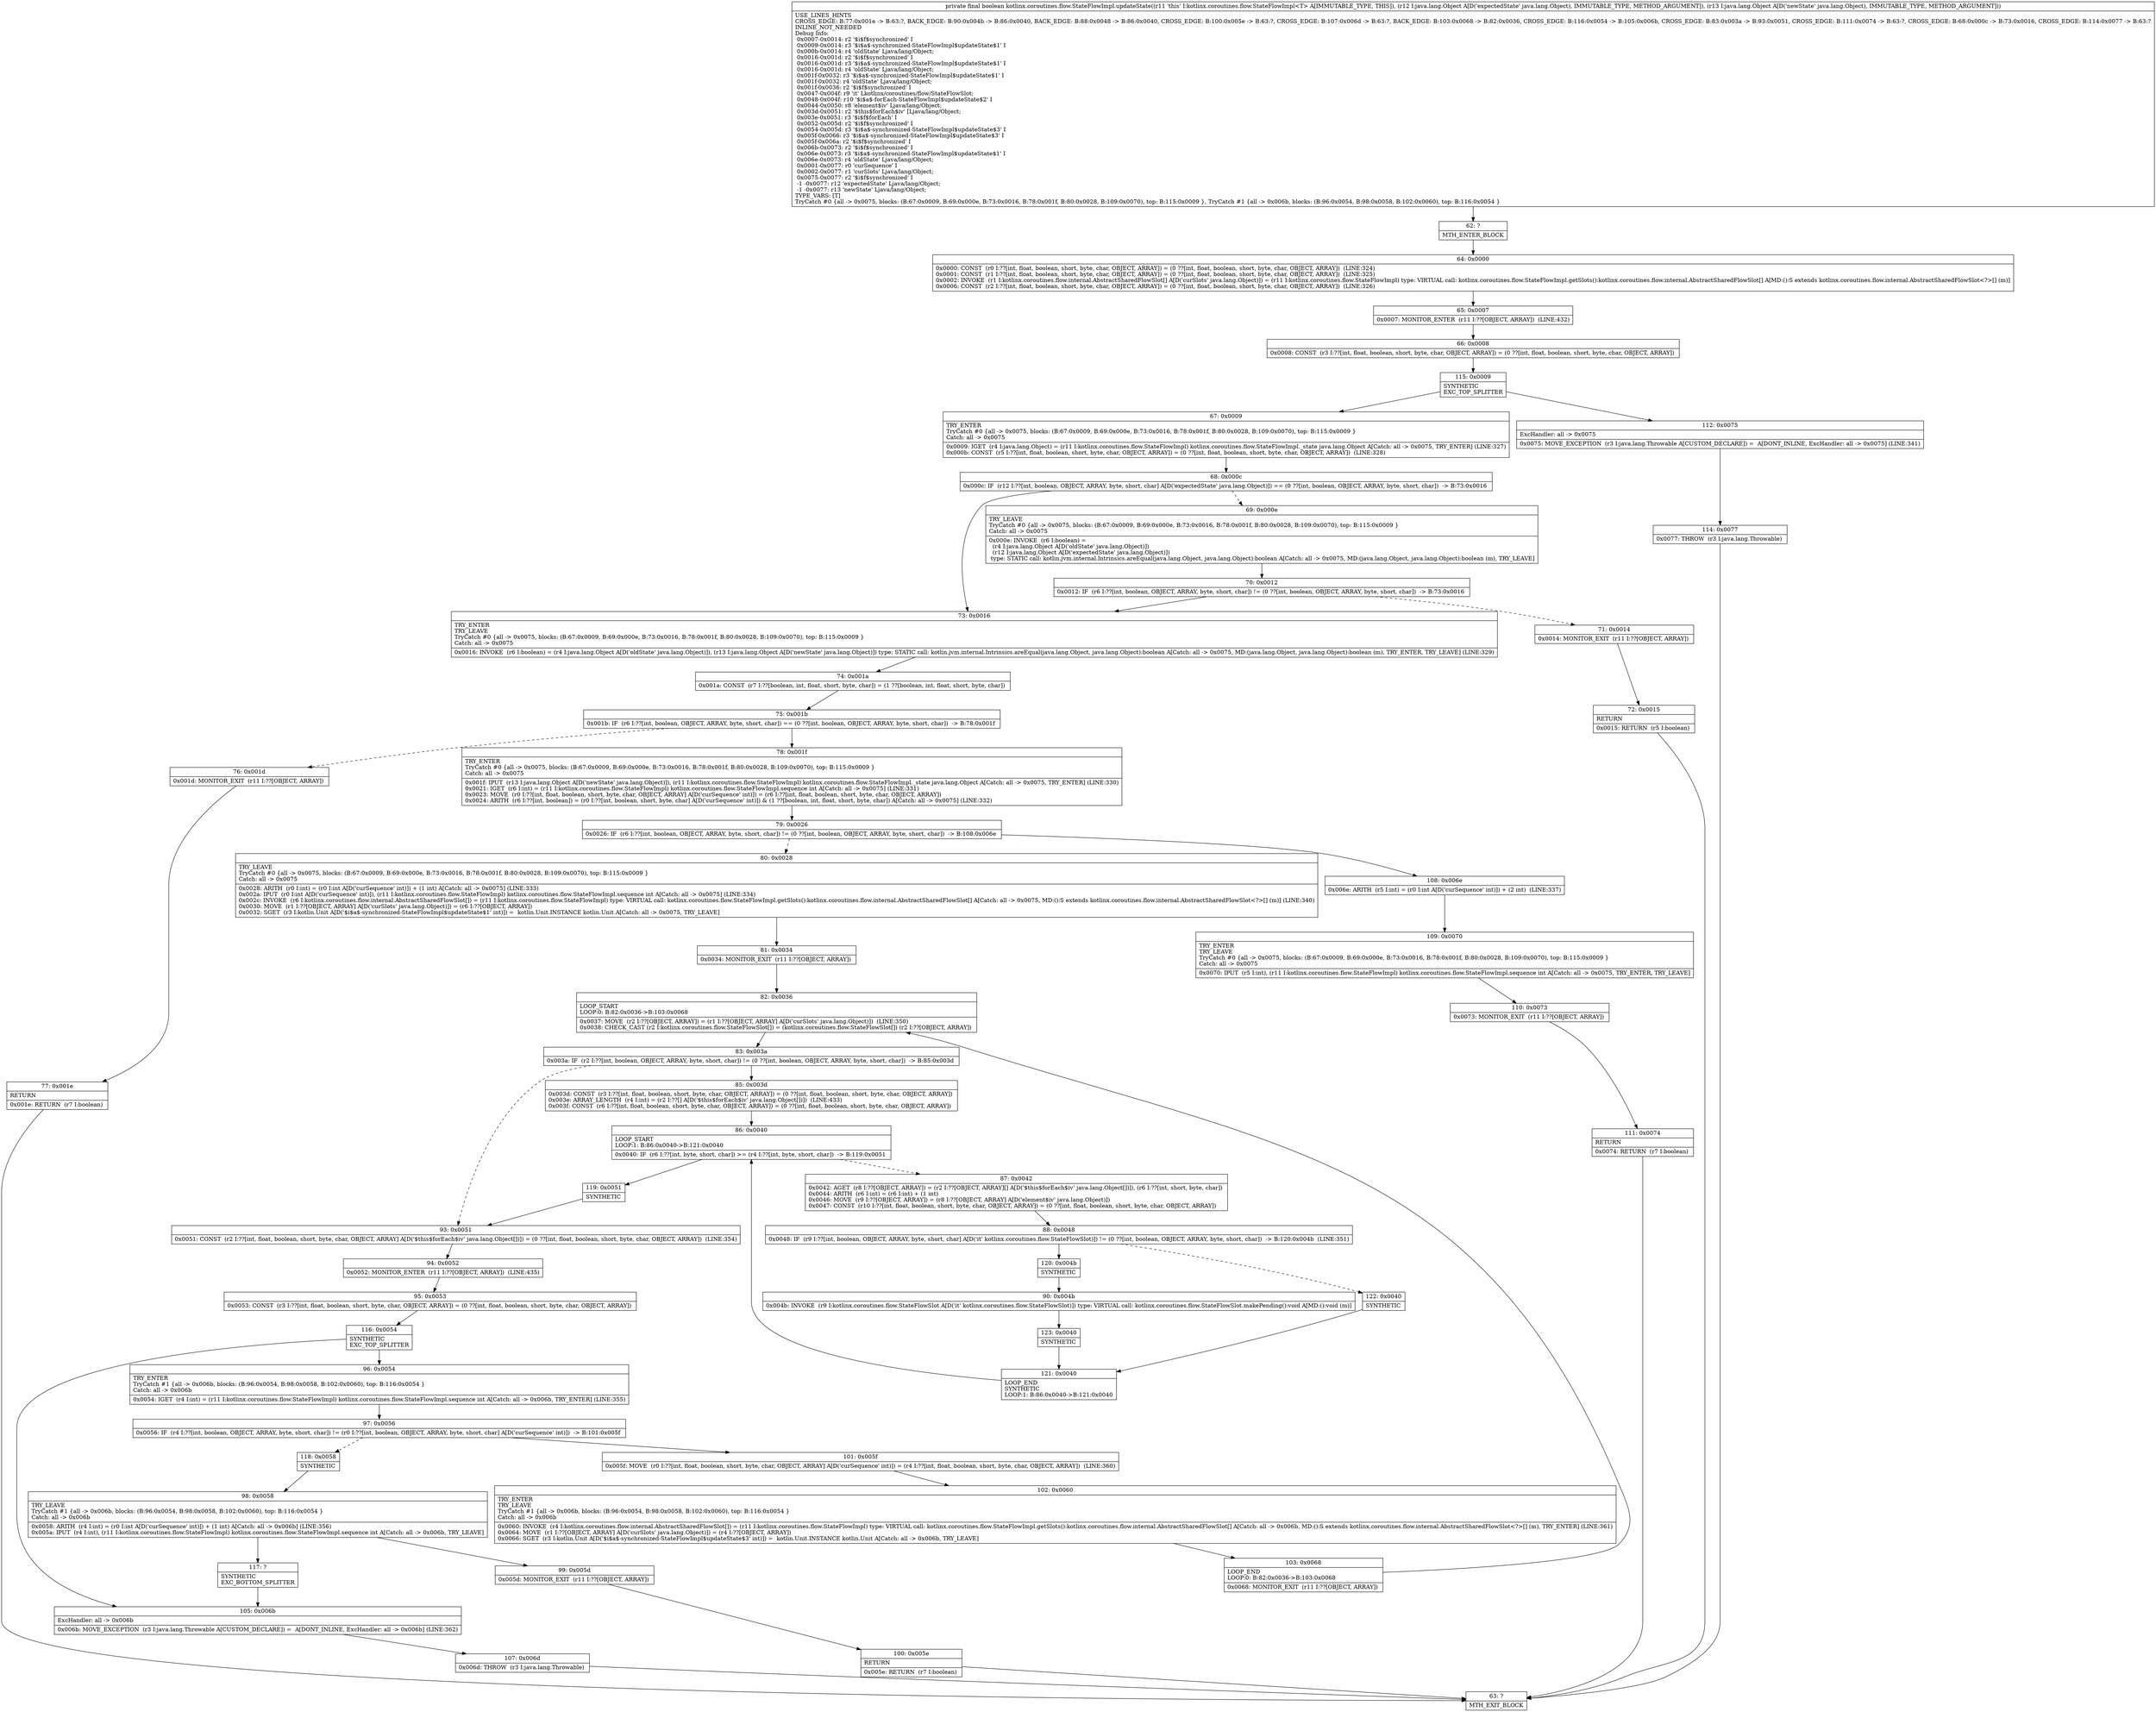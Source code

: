 digraph "CFG forkotlinx.coroutines.flow.StateFlowImpl.updateState(Ljava\/lang\/Object;Ljava\/lang\/Object;)Z" {
Node_62 [shape=record,label="{62\:\ ?|MTH_ENTER_BLOCK\l}"];
Node_64 [shape=record,label="{64\:\ 0x0000|0x0000: CONST  (r0 I:??[int, float, boolean, short, byte, char, OBJECT, ARRAY]) = (0 ??[int, float, boolean, short, byte, char, OBJECT, ARRAY])  (LINE:324)\l0x0001: CONST  (r1 I:??[int, float, boolean, short, byte, char, OBJECT, ARRAY]) = (0 ??[int, float, boolean, short, byte, char, OBJECT, ARRAY])  (LINE:325)\l0x0002: INVOKE  (r1 I:kotlinx.coroutines.flow.internal.AbstractSharedFlowSlot[] A[D('curSlots' java.lang.Object)]) = (r11 I:kotlinx.coroutines.flow.StateFlowImpl) type: VIRTUAL call: kotlinx.coroutines.flow.StateFlowImpl.getSlots():kotlinx.coroutines.flow.internal.AbstractSharedFlowSlot[] A[MD:():S extends kotlinx.coroutines.flow.internal.AbstractSharedFlowSlot\<?\>[] (m)]\l0x0006: CONST  (r2 I:??[int, float, boolean, short, byte, char, OBJECT, ARRAY]) = (0 ??[int, float, boolean, short, byte, char, OBJECT, ARRAY])  (LINE:326)\l}"];
Node_65 [shape=record,label="{65\:\ 0x0007|0x0007: MONITOR_ENTER  (r11 I:??[OBJECT, ARRAY])  (LINE:432)\l}"];
Node_66 [shape=record,label="{66\:\ 0x0008|0x0008: CONST  (r3 I:??[int, float, boolean, short, byte, char, OBJECT, ARRAY]) = (0 ??[int, float, boolean, short, byte, char, OBJECT, ARRAY]) \l}"];
Node_115 [shape=record,label="{115\:\ 0x0009|SYNTHETIC\lEXC_TOP_SPLITTER\l}"];
Node_67 [shape=record,label="{67\:\ 0x0009|TRY_ENTER\lTryCatch #0 \{all \-\> 0x0075, blocks: (B:67:0x0009, B:69:0x000e, B:73:0x0016, B:78:0x001f, B:80:0x0028, B:109:0x0070), top: B:115:0x0009 \}\lCatch: all \-\> 0x0075\l|0x0009: IGET  (r4 I:java.lang.Object) = (r11 I:kotlinx.coroutines.flow.StateFlowImpl) kotlinx.coroutines.flow.StateFlowImpl._state java.lang.Object A[Catch: all \-\> 0x0075, TRY_ENTER] (LINE:327)\l0x000b: CONST  (r5 I:??[int, float, boolean, short, byte, char, OBJECT, ARRAY]) = (0 ??[int, float, boolean, short, byte, char, OBJECT, ARRAY])  (LINE:328)\l}"];
Node_68 [shape=record,label="{68\:\ 0x000c|0x000c: IF  (r12 I:??[int, boolean, OBJECT, ARRAY, byte, short, char] A[D('expectedState' java.lang.Object)]) == (0 ??[int, boolean, OBJECT, ARRAY, byte, short, char])  \-\> B:73:0x0016 \l}"];
Node_69 [shape=record,label="{69\:\ 0x000e|TRY_LEAVE\lTryCatch #0 \{all \-\> 0x0075, blocks: (B:67:0x0009, B:69:0x000e, B:73:0x0016, B:78:0x001f, B:80:0x0028, B:109:0x0070), top: B:115:0x0009 \}\lCatch: all \-\> 0x0075\l|0x000e: INVOKE  (r6 I:boolean) = \l  (r4 I:java.lang.Object A[D('oldState' java.lang.Object)])\l  (r12 I:java.lang.Object A[D('expectedState' java.lang.Object)])\l type: STATIC call: kotlin.jvm.internal.Intrinsics.areEqual(java.lang.Object, java.lang.Object):boolean A[Catch: all \-\> 0x0075, MD:(java.lang.Object, java.lang.Object):boolean (m), TRY_LEAVE]\l}"];
Node_70 [shape=record,label="{70\:\ 0x0012|0x0012: IF  (r6 I:??[int, boolean, OBJECT, ARRAY, byte, short, char]) != (0 ??[int, boolean, OBJECT, ARRAY, byte, short, char])  \-\> B:73:0x0016 \l}"];
Node_71 [shape=record,label="{71\:\ 0x0014|0x0014: MONITOR_EXIT  (r11 I:??[OBJECT, ARRAY]) \l}"];
Node_72 [shape=record,label="{72\:\ 0x0015|RETURN\l|0x0015: RETURN  (r5 I:boolean) \l}"];
Node_63 [shape=record,label="{63\:\ ?|MTH_EXIT_BLOCK\l}"];
Node_73 [shape=record,label="{73\:\ 0x0016|TRY_ENTER\lTRY_LEAVE\lTryCatch #0 \{all \-\> 0x0075, blocks: (B:67:0x0009, B:69:0x000e, B:73:0x0016, B:78:0x001f, B:80:0x0028, B:109:0x0070), top: B:115:0x0009 \}\lCatch: all \-\> 0x0075\l|0x0016: INVOKE  (r6 I:boolean) = (r4 I:java.lang.Object A[D('oldState' java.lang.Object)]), (r13 I:java.lang.Object A[D('newState' java.lang.Object)]) type: STATIC call: kotlin.jvm.internal.Intrinsics.areEqual(java.lang.Object, java.lang.Object):boolean A[Catch: all \-\> 0x0075, MD:(java.lang.Object, java.lang.Object):boolean (m), TRY_ENTER, TRY_LEAVE] (LINE:329)\l}"];
Node_74 [shape=record,label="{74\:\ 0x001a|0x001a: CONST  (r7 I:??[boolean, int, float, short, byte, char]) = (1 ??[boolean, int, float, short, byte, char]) \l}"];
Node_75 [shape=record,label="{75\:\ 0x001b|0x001b: IF  (r6 I:??[int, boolean, OBJECT, ARRAY, byte, short, char]) == (0 ??[int, boolean, OBJECT, ARRAY, byte, short, char])  \-\> B:78:0x001f \l}"];
Node_76 [shape=record,label="{76\:\ 0x001d|0x001d: MONITOR_EXIT  (r11 I:??[OBJECT, ARRAY]) \l}"];
Node_77 [shape=record,label="{77\:\ 0x001e|RETURN\l|0x001e: RETURN  (r7 I:boolean) \l}"];
Node_78 [shape=record,label="{78\:\ 0x001f|TRY_ENTER\lTryCatch #0 \{all \-\> 0x0075, blocks: (B:67:0x0009, B:69:0x000e, B:73:0x0016, B:78:0x001f, B:80:0x0028, B:109:0x0070), top: B:115:0x0009 \}\lCatch: all \-\> 0x0075\l|0x001f: IPUT  (r13 I:java.lang.Object A[D('newState' java.lang.Object)]), (r11 I:kotlinx.coroutines.flow.StateFlowImpl) kotlinx.coroutines.flow.StateFlowImpl._state java.lang.Object A[Catch: all \-\> 0x0075, TRY_ENTER] (LINE:330)\l0x0021: IGET  (r6 I:int) = (r11 I:kotlinx.coroutines.flow.StateFlowImpl) kotlinx.coroutines.flow.StateFlowImpl.sequence int A[Catch: all \-\> 0x0075] (LINE:331)\l0x0023: MOVE  (r0 I:??[int, float, boolean, short, byte, char, OBJECT, ARRAY] A[D('curSequence' int)]) = (r6 I:??[int, float, boolean, short, byte, char, OBJECT, ARRAY]) \l0x0024: ARITH  (r6 I:??[int, boolean]) = (r0 I:??[int, boolean, short, byte, char] A[D('curSequence' int)]) & (1 ??[boolean, int, float, short, byte, char]) A[Catch: all \-\> 0x0075] (LINE:332)\l}"];
Node_79 [shape=record,label="{79\:\ 0x0026|0x0026: IF  (r6 I:??[int, boolean, OBJECT, ARRAY, byte, short, char]) != (0 ??[int, boolean, OBJECT, ARRAY, byte, short, char])  \-\> B:108:0x006e \l}"];
Node_80 [shape=record,label="{80\:\ 0x0028|TRY_LEAVE\lTryCatch #0 \{all \-\> 0x0075, blocks: (B:67:0x0009, B:69:0x000e, B:73:0x0016, B:78:0x001f, B:80:0x0028, B:109:0x0070), top: B:115:0x0009 \}\lCatch: all \-\> 0x0075\l|0x0028: ARITH  (r0 I:int) = (r0 I:int A[D('curSequence' int)]) + (1 int) A[Catch: all \-\> 0x0075] (LINE:333)\l0x002a: IPUT  (r0 I:int A[D('curSequence' int)]), (r11 I:kotlinx.coroutines.flow.StateFlowImpl) kotlinx.coroutines.flow.StateFlowImpl.sequence int A[Catch: all \-\> 0x0075] (LINE:334)\l0x002c: INVOKE  (r6 I:kotlinx.coroutines.flow.internal.AbstractSharedFlowSlot[]) = (r11 I:kotlinx.coroutines.flow.StateFlowImpl) type: VIRTUAL call: kotlinx.coroutines.flow.StateFlowImpl.getSlots():kotlinx.coroutines.flow.internal.AbstractSharedFlowSlot[] A[Catch: all \-\> 0x0075, MD:():S extends kotlinx.coroutines.flow.internal.AbstractSharedFlowSlot\<?\>[] (m)] (LINE:340)\l0x0030: MOVE  (r1 I:??[OBJECT, ARRAY] A[D('curSlots' java.lang.Object)]) = (r6 I:??[OBJECT, ARRAY]) \l0x0032: SGET  (r3 I:kotlin.Unit A[D('$i$a$\-synchronized\-StateFlowImpl$updateState$1' int)]) =  kotlin.Unit.INSTANCE kotlin.Unit A[Catch: all \-\> 0x0075, TRY_LEAVE]\l}"];
Node_81 [shape=record,label="{81\:\ 0x0034|0x0034: MONITOR_EXIT  (r11 I:??[OBJECT, ARRAY]) \l}"];
Node_82 [shape=record,label="{82\:\ 0x0036|LOOP_START\lLOOP:0: B:82:0x0036\-\>B:103:0x0068\l|0x0037: MOVE  (r2 I:??[OBJECT, ARRAY]) = (r1 I:??[OBJECT, ARRAY] A[D('curSlots' java.lang.Object)])  (LINE:350)\l0x0038: CHECK_CAST (r2 I:kotlinx.coroutines.flow.StateFlowSlot[]) = (kotlinx.coroutines.flow.StateFlowSlot[]) (r2 I:??[OBJECT, ARRAY]) \l}"];
Node_83 [shape=record,label="{83\:\ 0x003a|0x003a: IF  (r2 I:??[int, boolean, OBJECT, ARRAY, byte, short, char]) != (0 ??[int, boolean, OBJECT, ARRAY, byte, short, char])  \-\> B:85:0x003d \l}"];
Node_85 [shape=record,label="{85\:\ 0x003d|0x003d: CONST  (r3 I:??[int, float, boolean, short, byte, char, OBJECT, ARRAY]) = (0 ??[int, float, boolean, short, byte, char, OBJECT, ARRAY]) \l0x003e: ARRAY_LENGTH  (r4 I:int) = (r2 I:??[] A[D('$this$forEach$iv' java.lang.Object[])])  (LINE:433)\l0x003f: CONST  (r6 I:??[int, float, boolean, short, byte, char, OBJECT, ARRAY]) = (0 ??[int, float, boolean, short, byte, char, OBJECT, ARRAY]) \l}"];
Node_86 [shape=record,label="{86\:\ 0x0040|LOOP_START\lLOOP:1: B:86:0x0040\-\>B:121:0x0040\l|0x0040: IF  (r6 I:??[int, byte, short, char]) \>= (r4 I:??[int, byte, short, char])  \-\> B:119:0x0051 \l}"];
Node_87 [shape=record,label="{87\:\ 0x0042|0x0042: AGET  (r8 I:??[OBJECT, ARRAY]) = (r2 I:??[OBJECT, ARRAY][] A[D('$this$forEach$iv' java.lang.Object[])]), (r6 I:??[int, short, byte, char]) \l0x0044: ARITH  (r6 I:int) = (r6 I:int) + (1 int) \l0x0046: MOVE  (r9 I:??[OBJECT, ARRAY]) = (r8 I:??[OBJECT, ARRAY] A[D('element$iv' java.lang.Object)]) \l0x0047: CONST  (r10 I:??[int, float, boolean, short, byte, char, OBJECT, ARRAY]) = (0 ??[int, float, boolean, short, byte, char, OBJECT, ARRAY]) \l}"];
Node_88 [shape=record,label="{88\:\ 0x0048|0x0048: IF  (r9 I:??[int, boolean, OBJECT, ARRAY, byte, short, char] A[D('it' kotlinx.coroutines.flow.StateFlowSlot)]) != (0 ??[int, boolean, OBJECT, ARRAY, byte, short, char])  \-\> B:120:0x004b  (LINE:351)\l}"];
Node_120 [shape=record,label="{120\:\ 0x004b|SYNTHETIC\l}"];
Node_90 [shape=record,label="{90\:\ 0x004b|0x004b: INVOKE  (r9 I:kotlinx.coroutines.flow.StateFlowSlot A[D('it' kotlinx.coroutines.flow.StateFlowSlot)]) type: VIRTUAL call: kotlinx.coroutines.flow.StateFlowSlot.makePending():void A[MD:():void (m)]\l}"];
Node_123 [shape=record,label="{123\:\ 0x0040|SYNTHETIC\l}"];
Node_121 [shape=record,label="{121\:\ 0x0040|LOOP_END\lSYNTHETIC\lLOOP:1: B:86:0x0040\-\>B:121:0x0040\l}"];
Node_122 [shape=record,label="{122\:\ 0x0040|SYNTHETIC\l}"];
Node_119 [shape=record,label="{119\:\ 0x0051|SYNTHETIC\l}"];
Node_93 [shape=record,label="{93\:\ 0x0051|0x0051: CONST  (r2 I:??[int, float, boolean, short, byte, char, OBJECT, ARRAY] A[D('$this$forEach$iv' java.lang.Object[])]) = (0 ??[int, float, boolean, short, byte, char, OBJECT, ARRAY])  (LINE:354)\l}"];
Node_94 [shape=record,label="{94\:\ 0x0052|0x0052: MONITOR_ENTER  (r11 I:??[OBJECT, ARRAY])  (LINE:435)\l}"];
Node_95 [shape=record,label="{95\:\ 0x0053|0x0053: CONST  (r3 I:??[int, float, boolean, short, byte, char, OBJECT, ARRAY]) = (0 ??[int, float, boolean, short, byte, char, OBJECT, ARRAY]) \l}"];
Node_116 [shape=record,label="{116\:\ 0x0054|SYNTHETIC\lEXC_TOP_SPLITTER\l}"];
Node_96 [shape=record,label="{96\:\ 0x0054|TRY_ENTER\lTryCatch #1 \{all \-\> 0x006b, blocks: (B:96:0x0054, B:98:0x0058, B:102:0x0060), top: B:116:0x0054 \}\lCatch: all \-\> 0x006b\l|0x0054: IGET  (r4 I:int) = (r11 I:kotlinx.coroutines.flow.StateFlowImpl) kotlinx.coroutines.flow.StateFlowImpl.sequence int A[Catch: all \-\> 0x006b, TRY_ENTER] (LINE:355)\l}"];
Node_97 [shape=record,label="{97\:\ 0x0056|0x0056: IF  (r4 I:??[int, boolean, OBJECT, ARRAY, byte, short, char]) != (r0 I:??[int, boolean, OBJECT, ARRAY, byte, short, char] A[D('curSequence' int)])  \-\> B:101:0x005f \l}"];
Node_101 [shape=record,label="{101\:\ 0x005f|0x005f: MOVE  (r0 I:??[int, float, boolean, short, byte, char, OBJECT, ARRAY] A[D('curSequence' int)]) = (r4 I:??[int, float, boolean, short, byte, char, OBJECT, ARRAY])  (LINE:360)\l}"];
Node_102 [shape=record,label="{102\:\ 0x0060|TRY_ENTER\lTRY_LEAVE\lTryCatch #1 \{all \-\> 0x006b, blocks: (B:96:0x0054, B:98:0x0058, B:102:0x0060), top: B:116:0x0054 \}\lCatch: all \-\> 0x006b\l|0x0060: INVOKE  (r4 I:kotlinx.coroutines.flow.internal.AbstractSharedFlowSlot[]) = (r11 I:kotlinx.coroutines.flow.StateFlowImpl) type: VIRTUAL call: kotlinx.coroutines.flow.StateFlowImpl.getSlots():kotlinx.coroutines.flow.internal.AbstractSharedFlowSlot[] A[Catch: all \-\> 0x006b, MD:():S extends kotlinx.coroutines.flow.internal.AbstractSharedFlowSlot\<?\>[] (m), TRY_ENTER] (LINE:361)\l0x0064: MOVE  (r1 I:??[OBJECT, ARRAY] A[D('curSlots' java.lang.Object)]) = (r4 I:??[OBJECT, ARRAY]) \l0x0066: SGET  (r3 I:kotlin.Unit A[D('$i$a$\-synchronized\-StateFlowImpl$updateState$3' int)]) =  kotlin.Unit.INSTANCE kotlin.Unit A[Catch: all \-\> 0x006b, TRY_LEAVE]\l}"];
Node_103 [shape=record,label="{103\:\ 0x0068|LOOP_END\lLOOP:0: B:82:0x0036\-\>B:103:0x0068\l|0x0068: MONITOR_EXIT  (r11 I:??[OBJECT, ARRAY]) \l}"];
Node_118 [shape=record,label="{118\:\ 0x0058|SYNTHETIC\l}"];
Node_98 [shape=record,label="{98\:\ 0x0058|TRY_LEAVE\lTryCatch #1 \{all \-\> 0x006b, blocks: (B:96:0x0054, B:98:0x0058, B:102:0x0060), top: B:116:0x0054 \}\lCatch: all \-\> 0x006b\l|0x0058: ARITH  (r4 I:int) = (r0 I:int A[D('curSequence' int)]) + (1 int) A[Catch: all \-\> 0x006b] (LINE:356)\l0x005a: IPUT  (r4 I:int), (r11 I:kotlinx.coroutines.flow.StateFlowImpl) kotlinx.coroutines.flow.StateFlowImpl.sequence int A[Catch: all \-\> 0x006b, TRY_LEAVE]\l}"];
Node_99 [shape=record,label="{99\:\ 0x005d|0x005d: MONITOR_EXIT  (r11 I:??[OBJECT, ARRAY]) \l}"];
Node_100 [shape=record,label="{100\:\ 0x005e|RETURN\l|0x005e: RETURN  (r7 I:boolean) \l}"];
Node_117 [shape=record,label="{117\:\ ?|SYNTHETIC\lEXC_BOTTOM_SPLITTER\l}"];
Node_105 [shape=record,label="{105\:\ 0x006b|ExcHandler: all \-\> 0x006b\l|0x006b: MOVE_EXCEPTION  (r3 I:java.lang.Throwable A[CUSTOM_DECLARE]) =  A[DONT_INLINE, ExcHandler: all \-\> 0x006b] (LINE:362)\l}"];
Node_107 [shape=record,label="{107\:\ 0x006d|0x006d: THROW  (r3 I:java.lang.Throwable) \l}"];
Node_108 [shape=record,label="{108\:\ 0x006e|0x006e: ARITH  (r5 I:int) = (r0 I:int A[D('curSequence' int)]) + (2 int)  (LINE:337)\l}"];
Node_109 [shape=record,label="{109\:\ 0x0070|TRY_ENTER\lTRY_LEAVE\lTryCatch #0 \{all \-\> 0x0075, blocks: (B:67:0x0009, B:69:0x000e, B:73:0x0016, B:78:0x001f, B:80:0x0028, B:109:0x0070), top: B:115:0x0009 \}\lCatch: all \-\> 0x0075\l|0x0070: IPUT  (r5 I:int), (r11 I:kotlinx.coroutines.flow.StateFlowImpl) kotlinx.coroutines.flow.StateFlowImpl.sequence int A[Catch: all \-\> 0x0075, TRY_ENTER, TRY_LEAVE]\l}"];
Node_110 [shape=record,label="{110\:\ 0x0073|0x0073: MONITOR_EXIT  (r11 I:??[OBJECT, ARRAY]) \l}"];
Node_111 [shape=record,label="{111\:\ 0x0074|RETURN\l|0x0074: RETURN  (r7 I:boolean) \l}"];
Node_112 [shape=record,label="{112\:\ 0x0075|ExcHandler: all \-\> 0x0075\l|0x0075: MOVE_EXCEPTION  (r3 I:java.lang.Throwable A[CUSTOM_DECLARE]) =  A[DONT_INLINE, ExcHandler: all \-\> 0x0075] (LINE:341)\l}"];
Node_114 [shape=record,label="{114\:\ 0x0077|0x0077: THROW  (r3 I:java.lang.Throwable) \l}"];
MethodNode[shape=record,label="{private final boolean kotlinx.coroutines.flow.StateFlowImpl.updateState((r11 'this' I:kotlinx.coroutines.flow.StateFlowImpl\<T\> A[IMMUTABLE_TYPE, THIS]), (r12 I:java.lang.Object A[D('expectedState' java.lang.Object), IMMUTABLE_TYPE, METHOD_ARGUMENT]), (r13 I:java.lang.Object A[D('newState' java.lang.Object), IMMUTABLE_TYPE, METHOD_ARGUMENT]))  | USE_LINES_HINTS\lCROSS_EDGE: B:77:0x001e \-\> B:63:?, BACK_EDGE: B:90:0x004b \-\> B:86:0x0040, BACK_EDGE: B:88:0x0048 \-\> B:86:0x0040, CROSS_EDGE: B:100:0x005e \-\> B:63:?, CROSS_EDGE: B:107:0x006d \-\> B:63:?, BACK_EDGE: B:103:0x0068 \-\> B:82:0x0036, CROSS_EDGE: B:116:0x0054 \-\> B:105:0x006b, CROSS_EDGE: B:83:0x003a \-\> B:93:0x0051, CROSS_EDGE: B:111:0x0074 \-\> B:63:?, CROSS_EDGE: B:68:0x000c \-\> B:73:0x0016, CROSS_EDGE: B:114:0x0077 \-\> B:63:?\lINLINE_NOT_NEEDED\lDebug Info:\l  0x0007\-0x0014: r2 '$i$f$synchronized' I\l  0x0009\-0x0014: r3 '$i$a$\-synchronized\-StateFlowImpl$updateState$1' I\l  0x000b\-0x0014: r4 'oldState' Ljava\/lang\/Object;\l  0x0016\-0x001d: r2 '$i$f$synchronized' I\l  0x0016\-0x001d: r3 '$i$a$\-synchronized\-StateFlowImpl$updateState$1' I\l  0x0016\-0x001d: r4 'oldState' Ljava\/lang\/Object;\l  0x001f\-0x0032: r3 '$i$a$\-synchronized\-StateFlowImpl$updateState$1' I\l  0x001f\-0x0032: r4 'oldState' Ljava\/lang\/Object;\l  0x001f\-0x0036: r2 '$i$f$synchronized' I\l  0x0047\-0x004f: r9 'it' Lkotlinx\/coroutines\/flow\/StateFlowSlot;\l  0x0048\-0x004f: r10 '$i$a$\-forEach\-StateFlowImpl$updateState$2' I\l  0x0044\-0x0050: r8 'element$iv' Ljava\/lang\/Object;\l  0x003d\-0x0051: r2 '$this$forEach$iv' [Ljava\/lang\/Object;\l  0x003e\-0x0051: r3 '$i$f$forEach' I\l  0x0052\-0x005d: r2 '$i$f$synchronized' I\l  0x0054\-0x005d: r3 '$i$a$\-synchronized\-StateFlowImpl$updateState$3' I\l  0x005f\-0x0066: r3 '$i$a$\-synchronized\-StateFlowImpl$updateState$3' I\l  0x005f\-0x006a: r2 '$i$f$synchronized' I\l  0x006b\-0x0073: r2 '$i$f$synchronized' I\l  0x006e\-0x0073: r3 '$i$a$\-synchronized\-StateFlowImpl$updateState$1' I\l  0x006e\-0x0073: r4 'oldState' Ljava\/lang\/Object;\l  0x0001\-0x0077: r0 'curSequence' I\l  0x0002\-0x0077: r1 'curSlots' Ljava\/lang\/Object;\l  0x0075\-0x0077: r2 '$i$f$synchronized' I\l  \-1 \-0x0077: r12 'expectedState' Ljava\/lang\/Object;\l  \-1 \-0x0077: r13 'newState' Ljava\/lang\/Object;\lTYPE_VARS: [T]\lTryCatch #0 \{all \-\> 0x0075, blocks: (B:67:0x0009, B:69:0x000e, B:73:0x0016, B:78:0x001f, B:80:0x0028, B:109:0x0070), top: B:115:0x0009 \}, TryCatch #1 \{all \-\> 0x006b, blocks: (B:96:0x0054, B:98:0x0058, B:102:0x0060), top: B:116:0x0054 \}\l}"];
MethodNode -> Node_62;Node_62 -> Node_64;
Node_64 -> Node_65;
Node_65 -> Node_66;
Node_66 -> Node_115;
Node_115 -> Node_67;
Node_115 -> Node_112;
Node_67 -> Node_68;
Node_68 -> Node_69[style=dashed];
Node_68 -> Node_73;
Node_69 -> Node_70;
Node_70 -> Node_71[style=dashed];
Node_70 -> Node_73;
Node_71 -> Node_72;
Node_72 -> Node_63;
Node_73 -> Node_74;
Node_74 -> Node_75;
Node_75 -> Node_76[style=dashed];
Node_75 -> Node_78;
Node_76 -> Node_77;
Node_77 -> Node_63;
Node_78 -> Node_79;
Node_79 -> Node_80[style=dashed];
Node_79 -> Node_108;
Node_80 -> Node_81;
Node_81 -> Node_82;
Node_82 -> Node_83;
Node_83 -> Node_85;
Node_83 -> Node_93[style=dashed];
Node_85 -> Node_86;
Node_86 -> Node_87[style=dashed];
Node_86 -> Node_119;
Node_87 -> Node_88;
Node_88 -> Node_120;
Node_88 -> Node_122[style=dashed];
Node_120 -> Node_90;
Node_90 -> Node_123;
Node_123 -> Node_121;
Node_121 -> Node_86;
Node_122 -> Node_121;
Node_119 -> Node_93;
Node_93 -> Node_94;
Node_94 -> Node_95;
Node_95 -> Node_116;
Node_116 -> Node_96;
Node_116 -> Node_105;
Node_96 -> Node_97;
Node_97 -> Node_101;
Node_97 -> Node_118[style=dashed];
Node_101 -> Node_102;
Node_102 -> Node_103;
Node_103 -> Node_82;
Node_118 -> Node_98;
Node_98 -> Node_99;
Node_98 -> Node_117;
Node_99 -> Node_100;
Node_100 -> Node_63;
Node_117 -> Node_105;
Node_105 -> Node_107;
Node_107 -> Node_63;
Node_108 -> Node_109;
Node_109 -> Node_110;
Node_110 -> Node_111;
Node_111 -> Node_63;
Node_112 -> Node_114;
Node_114 -> Node_63;
}

